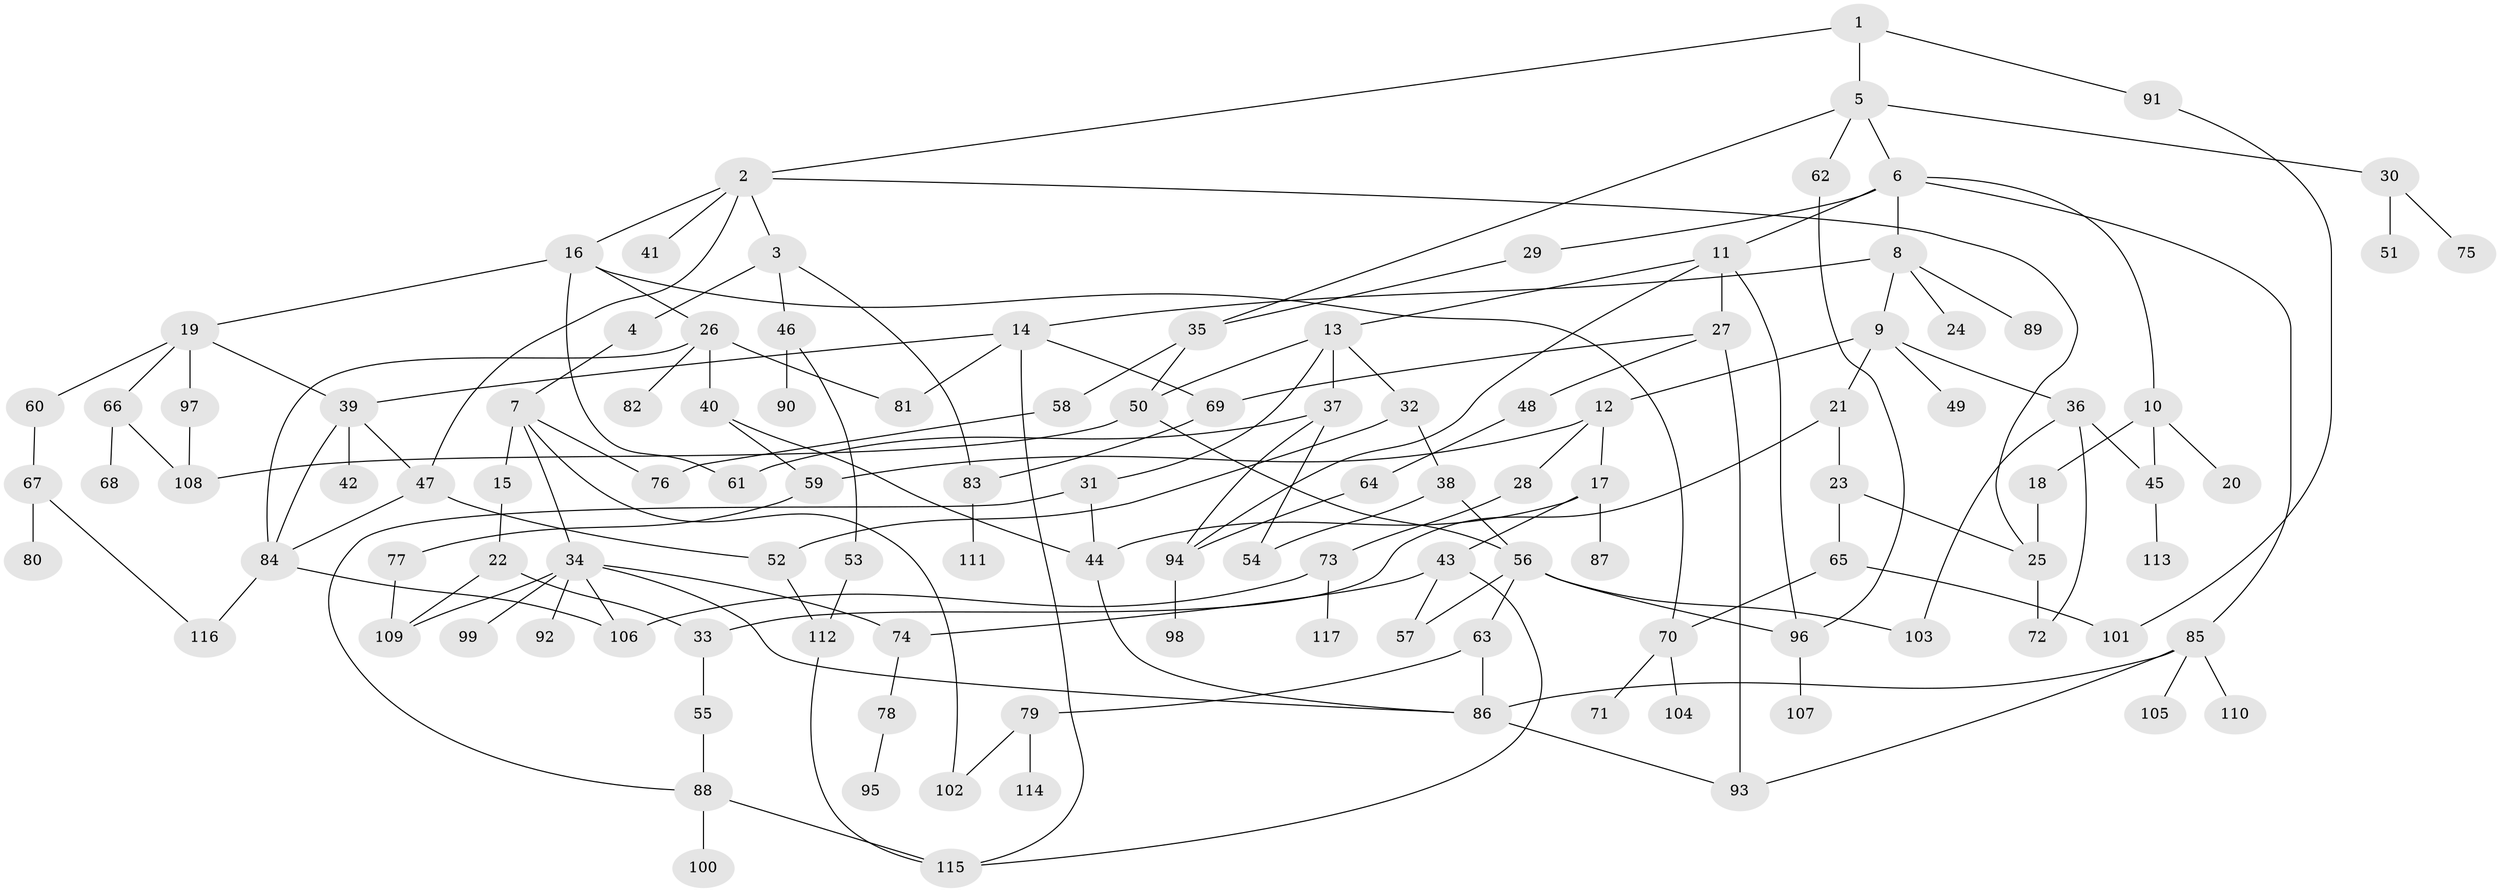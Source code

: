 // coarse degree distribution, {3: 0.16216216216216217, 5: 0.16216216216216217, 4: 0.1891891891891892, 9: 0.02702702702702703, 6: 0.10810810810810811, 8: 0.02702702702702703, 12: 0.02702702702702703, 2: 0.16216216216216217, 1: 0.13513513513513514}
// Generated by graph-tools (version 1.1) at 2025/48/03/04/25 22:48:36]
// undirected, 117 vertices, 165 edges
graph export_dot {
  node [color=gray90,style=filled];
  1;
  2;
  3;
  4;
  5;
  6;
  7;
  8;
  9;
  10;
  11;
  12;
  13;
  14;
  15;
  16;
  17;
  18;
  19;
  20;
  21;
  22;
  23;
  24;
  25;
  26;
  27;
  28;
  29;
  30;
  31;
  32;
  33;
  34;
  35;
  36;
  37;
  38;
  39;
  40;
  41;
  42;
  43;
  44;
  45;
  46;
  47;
  48;
  49;
  50;
  51;
  52;
  53;
  54;
  55;
  56;
  57;
  58;
  59;
  60;
  61;
  62;
  63;
  64;
  65;
  66;
  67;
  68;
  69;
  70;
  71;
  72;
  73;
  74;
  75;
  76;
  77;
  78;
  79;
  80;
  81;
  82;
  83;
  84;
  85;
  86;
  87;
  88;
  89;
  90;
  91;
  92;
  93;
  94;
  95;
  96;
  97;
  98;
  99;
  100;
  101;
  102;
  103;
  104;
  105;
  106;
  107;
  108;
  109;
  110;
  111;
  112;
  113;
  114;
  115;
  116;
  117;
  1 -- 2;
  1 -- 5;
  1 -- 91;
  2 -- 3;
  2 -- 16;
  2 -- 25;
  2 -- 41;
  2 -- 47;
  3 -- 4;
  3 -- 46;
  3 -- 83;
  4 -- 7;
  5 -- 6;
  5 -- 30;
  5 -- 62;
  5 -- 35;
  6 -- 8;
  6 -- 10;
  6 -- 11;
  6 -- 29;
  6 -- 85;
  7 -- 15;
  7 -- 34;
  7 -- 102;
  7 -- 76;
  8 -- 9;
  8 -- 14;
  8 -- 24;
  8 -- 89;
  9 -- 12;
  9 -- 21;
  9 -- 36;
  9 -- 49;
  10 -- 18;
  10 -- 20;
  10 -- 45;
  11 -- 13;
  11 -- 27;
  11 -- 94;
  11 -- 96;
  12 -- 17;
  12 -- 28;
  12 -- 59;
  13 -- 31;
  13 -- 32;
  13 -- 37;
  13 -- 50;
  14 -- 39;
  14 -- 69;
  14 -- 115;
  14 -- 81;
  15 -- 22;
  16 -- 19;
  16 -- 26;
  16 -- 61;
  16 -- 70;
  17 -- 43;
  17 -- 87;
  17 -- 44;
  18 -- 25;
  19 -- 60;
  19 -- 66;
  19 -- 97;
  19 -- 39;
  21 -- 23;
  21 -- 33;
  22 -- 33;
  22 -- 109;
  23 -- 65;
  23 -- 25;
  25 -- 72;
  26 -- 40;
  26 -- 81;
  26 -- 82;
  26 -- 84;
  27 -- 48;
  27 -- 93;
  27 -- 69;
  28 -- 73;
  29 -- 35;
  30 -- 51;
  30 -- 75;
  31 -- 44;
  31 -- 88;
  32 -- 38;
  32 -- 52;
  33 -- 55;
  34 -- 92;
  34 -- 99;
  34 -- 109;
  34 -- 86;
  34 -- 106;
  34 -- 74;
  35 -- 50;
  35 -- 58;
  36 -- 45;
  36 -- 72;
  36 -- 103;
  37 -- 94;
  37 -- 54;
  37 -- 61;
  38 -- 54;
  38 -- 56;
  39 -- 42;
  39 -- 84;
  39 -- 47;
  40 -- 59;
  40 -- 44;
  43 -- 57;
  43 -- 74;
  43 -- 115;
  44 -- 86;
  45 -- 113;
  46 -- 53;
  46 -- 90;
  47 -- 52;
  47 -- 84;
  48 -- 64;
  50 -- 56;
  50 -- 108;
  52 -- 112;
  53 -- 112;
  55 -- 88;
  56 -- 63;
  56 -- 103;
  56 -- 96;
  56 -- 57;
  58 -- 76;
  59 -- 77;
  60 -- 67;
  62 -- 96;
  63 -- 79;
  63 -- 86;
  64 -- 94;
  65 -- 70;
  65 -- 101;
  66 -- 68;
  66 -- 108;
  67 -- 80;
  67 -- 116;
  69 -- 83;
  70 -- 71;
  70 -- 104;
  73 -- 117;
  73 -- 106;
  74 -- 78;
  77 -- 109;
  78 -- 95;
  79 -- 114;
  79 -- 102;
  83 -- 111;
  84 -- 106;
  84 -- 116;
  85 -- 93;
  85 -- 105;
  85 -- 110;
  85 -- 86;
  86 -- 93;
  88 -- 100;
  88 -- 115;
  91 -- 101;
  94 -- 98;
  96 -- 107;
  97 -- 108;
  112 -- 115;
}
